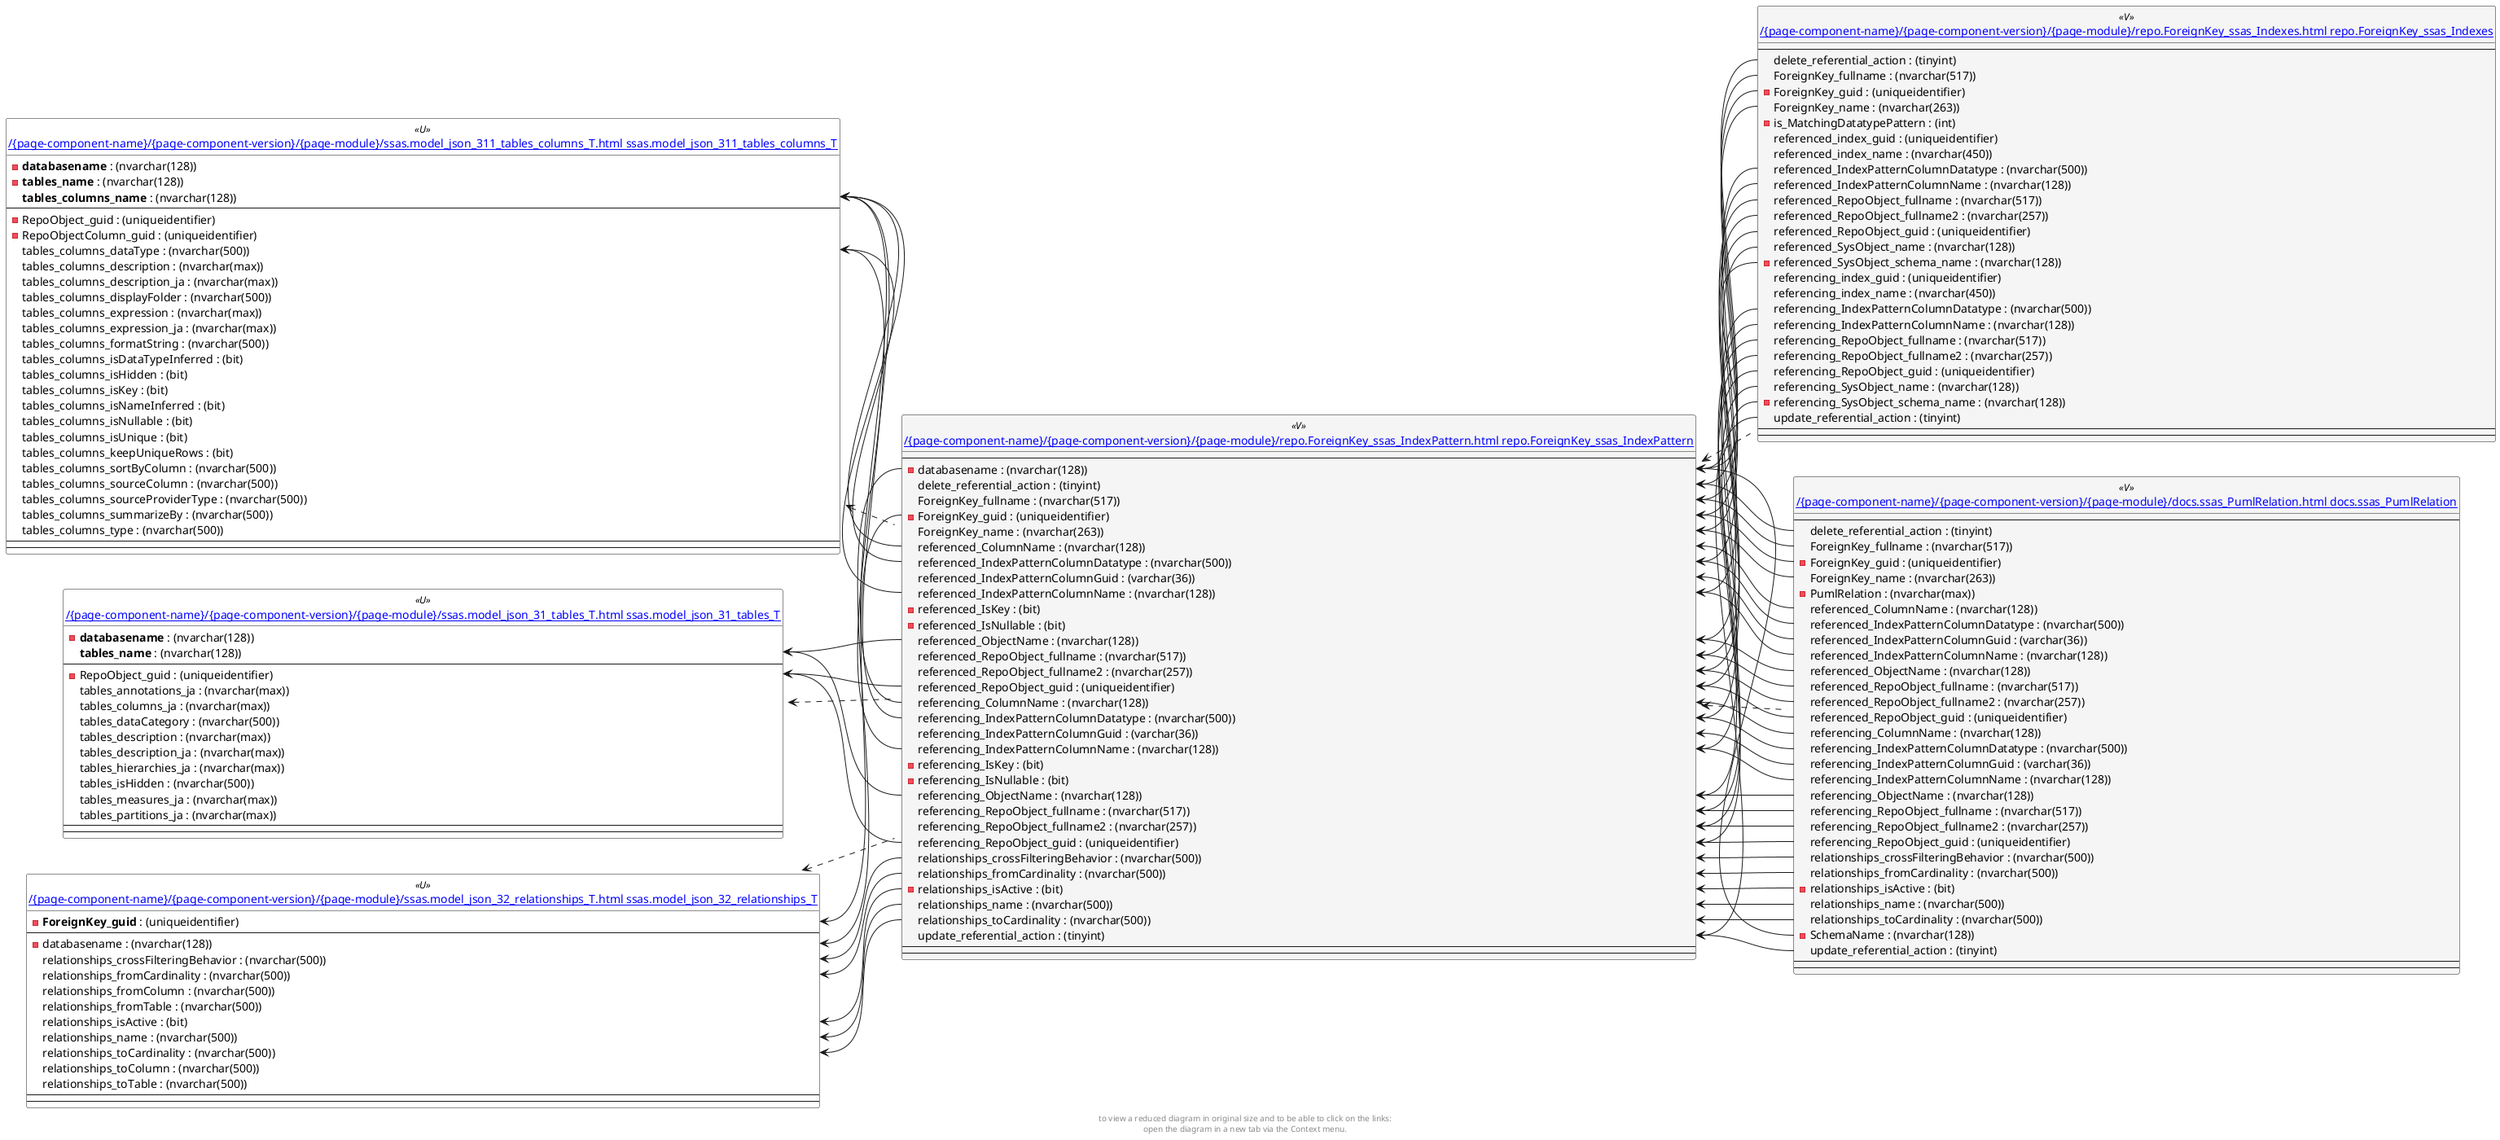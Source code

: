 @startuml
left to right direction
'top to bottom direction
hide circle
'avoide "." issues:
set namespaceSeparator none


skinparam class {
  BackgroundColor White
  BackgroundColor<<FN>> Yellow
  BackgroundColor<<FS>> Yellow
  BackgroundColor<<FT>> LightGray
  BackgroundColor<<IF>> Yellow
  BackgroundColor<<IS>> Yellow
  BackgroundColor<<P>> Aqua
  BackgroundColor<<PC>> Aqua
  BackgroundColor<<SN>> Yellow
  BackgroundColor<<SO>> SlateBlue
  BackgroundColor<<TF>> LightGray
  BackgroundColor<<TR>> Tomato
  BackgroundColor<<U>> White
  BackgroundColor<<V>> WhiteSmoke
  BackgroundColor<<X>> Aqua
}


entity "[[{site-url}/{page-component-name}/{page-component-version}/{page-module}/docs.ssas_PumlRelation.html docs.ssas_PumlRelation]]" as docs.ssas_PumlRelation << V >> {
  --
  delete_referential_action : (tinyint)
  ForeignKey_fullname : (nvarchar(517))
  - ForeignKey_guid : (uniqueidentifier)
  ForeignKey_name : (nvarchar(263))
  - PumlRelation : (nvarchar(max))
  referenced_ColumnName : (nvarchar(128))
  referenced_IndexPatternColumnDatatype : (nvarchar(500))
  referenced_IndexPatternColumnGuid : (varchar(36))
  referenced_IndexPatternColumnName : (nvarchar(128))
  referenced_ObjectName : (nvarchar(128))
  referenced_RepoObject_fullname : (nvarchar(517))
  referenced_RepoObject_fullname2 : (nvarchar(257))
  referenced_RepoObject_guid : (uniqueidentifier)
  referencing_ColumnName : (nvarchar(128))
  referencing_IndexPatternColumnDatatype : (nvarchar(500))
  referencing_IndexPatternColumnGuid : (varchar(36))
  referencing_IndexPatternColumnName : (nvarchar(128))
  referencing_ObjectName : (nvarchar(128))
  referencing_RepoObject_fullname : (nvarchar(517))
  referencing_RepoObject_fullname2 : (nvarchar(257))
  referencing_RepoObject_guid : (uniqueidentifier)
  relationships_crossFilteringBehavior : (nvarchar(500))
  relationships_fromCardinality : (nvarchar(500))
  - relationships_isActive : (bit)
  relationships_name : (nvarchar(500))
  relationships_toCardinality : (nvarchar(500))
  - SchemaName : (nvarchar(128))
  update_referential_action : (tinyint)
  --
  --
}

entity "[[{site-url}/{page-component-name}/{page-component-version}/{page-module}/repo.ForeignKey_ssas_Indexes.html repo.ForeignKey_ssas_Indexes]]" as repo.ForeignKey_ssas_Indexes << V >> {
  --
  delete_referential_action : (tinyint)
  ForeignKey_fullname : (nvarchar(517))
  - ForeignKey_guid : (uniqueidentifier)
  ForeignKey_name : (nvarchar(263))
  - is_MatchingDatatypePattern : (int)
  referenced_index_guid : (uniqueidentifier)
  referenced_index_name : (nvarchar(450))
  referenced_IndexPatternColumnDatatype : (nvarchar(500))
  referenced_IndexPatternColumnName : (nvarchar(128))
  referenced_RepoObject_fullname : (nvarchar(517))
  referenced_RepoObject_fullname2 : (nvarchar(257))
  referenced_RepoObject_guid : (uniqueidentifier)
  referenced_SysObject_name : (nvarchar(128))
  - referenced_SysObject_schema_name : (nvarchar(128))
  referencing_index_guid : (uniqueidentifier)
  referencing_index_name : (nvarchar(450))
  referencing_IndexPatternColumnDatatype : (nvarchar(500))
  referencing_IndexPatternColumnName : (nvarchar(128))
  referencing_RepoObject_fullname : (nvarchar(517))
  referencing_RepoObject_fullname2 : (nvarchar(257))
  referencing_RepoObject_guid : (uniqueidentifier)
  referencing_SysObject_name : (nvarchar(128))
  - referencing_SysObject_schema_name : (nvarchar(128))
  update_referential_action : (tinyint)
  --
  --
}

entity "[[{site-url}/{page-component-name}/{page-component-version}/{page-module}/repo.ForeignKey_ssas_IndexPattern.html repo.ForeignKey_ssas_IndexPattern]]" as repo.ForeignKey_ssas_IndexPattern << V >> {
  --
  - databasename : (nvarchar(128))
  delete_referential_action : (tinyint)
  ForeignKey_fullname : (nvarchar(517))
  - ForeignKey_guid : (uniqueidentifier)
  ForeignKey_name : (nvarchar(263))
  referenced_ColumnName : (nvarchar(128))
  referenced_IndexPatternColumnDatatype : (nvarchar(500))
  referenced_IndexPatternColumnGuid : (varchar(36))
  referenced_IndexPatternColumnName : (nvarchar(128))
  - referenced_IsKey : (bit)
  - referenced_IsNullable : (bit)
  referenced_ObjectName : (nvarchar(128))
  referenced_RepoObject_fullname : (nvarchar(517))
  referenced_RepoObject_fullname2 : (nvarchar(257))
  referenced_RepoObject_guid : (uniqueidentifier)
  referencing_ColumnName : (nvarchar(128))
  referencing_IndexPatternColumnDatatype : (nvarchar(500))
  referencing_IndexPatternColumnGuid : (varchar(36))
  referencing_IndexPatternColumnName : (nvarchar(128))
  - referencing_IsKey : (bit)
  - referencing_IsNullable : (bit)
  referencing_ObjectName : (nvarchar(128))
  referencing_RepoObject_fullname : (nvarchar(517))
  referencing_RepoObject_fullname2 : (nvarchar(257))
  referencing_RepoObject_guid : (uniqueidentifier)
  relationships_crossFilteringBehavior : (nvarchar(500))
  relationships_fromCardinality : (nvarchar(500))
  - relationships_isActive : (bit)
  relationships_name : (nvarchar(500))
  relationships_toCardinality : (nvarchar(500))
  update_referential_action : (tinyint)
  --
  --
}

entity "[[{site-url}/{page-component-name}/{page-component-version}/{page-module}/ssas.model_json_31_tables_T.html ssas.model_json_31_tables_T]]" as ssas.model_json_31_tables_T << U >> {
  - **databasename** : (nvarchar(128))
  **tables_name** : (nvarchar(128))
  --
  - RepoObject_guid : (uniqueidentifier)
  tables_annotations_ja : (nvarchar(max))
  tables_columns_ja : (nvarchar(max))
  tables_dataCategory : (nvarchar(500))
  tables_description : (nvarchar(max))
  tables_description_ja : (nvarchar(max))
  tables_hierarchies_ja : (nvarchar(max))
  tables_isHidden : (nvarchar(500))
  tables_measures_ja : (nvarchar(max))
  tables_partitions_ja : (nvarchar(max))
  --
  --
}

entity "[[{site-url}/{page-component-name}/{page-component-version}/{page-module}/ssas.model_json_311_tables_columns_T.html ssas.model_json_311_tables_columns_T]]" as ssas.model_json_311_tables_columns_T << U >> {
  - **databasename** : (nvarchar(128))
  - **tables_name** : (nvarchar(128))
  **tables_columns_name** : (nvarchar(128))
  --
  - RepoObject_guid : (uniqueidentifier)
  - RepoObjectColumn_guid : (uniqueidentifier)
  tables_columns_dataType : (nvarchar(500))
  tables_columns_description : (nvarchar(max))
  tables_columns_description_ja : (nvarchar(max))
  tables_columns_displayFolder : (nvarchar(500))
  tables_columns_expression : (nvarchar(max))
  tables_columns_expression_ja : (nvarchar(max))
  tables_columns_formatString : (nvarchar(500))
  tables_columns_isDataTypeInferred : (bit)
  tables_columns_isHidden : (bit)
  tables_columns_isKey : (bit)
  tables_columns_isNameInferred : (bit)
  tables_columns_isNullable : (bit)
  tables_columns_isUnique : (bit)
  tables_columns_keepUniqueRows : (bit)
  tables_columns_sortByColumn : (nvarchar(500))
  tables_columns_sourceColumn : (nvarchar(500))
  tables_columns_sourceProviderType : (nvarchar(500))
  tables_columns_summarizeBy : (nvarchar(500))
  tables_columns_type : (nvarchar(500))
  --
  --
}

entity "[[{site-url}/{page-component-name}/{page-component-version}/{page-module}/ssas.model_json_32_relationships_T.html ssas.model_json_32_relationships_T]]" as ssas.model_json_32_relationships_T << U >> {
  - **ForeignKey_guid** : (uniqueidentifier)
  --
  - databasename : (nvarchar(128))
  relationships_crossFilteringBehavior : (nvarchar(500))
  relationships_fromCardinality : (nvarchar(500))
  relationships_fromColumn : (nvarchar(500))
  relationships_fromTable : (nvarchar(500))
  relationships_isActive : (bit)
  relationships_name : (nvarchar(500))
  relationships_toCardinality : (nvarchar(500))
  relationships_toColumn : (nvarchar(500))
  relationships_toTable : (nvarchar(500))
  --
  --
}

repo.ForeignKey_ssas_IndexPattern <.. repo.ForeignKey_ssas_Indexes
repo.ForeignKey_ssas_IndexPattern <.. docs.ssas_PumlRelation
ssas.model_json_31_tables_T <.. repo.ForeignKey_ssas_IndexPattern
ssas.model_json_311_tables_columns_T <.. repo.ForeignKey_ssas_IndexPattern
ssas.model_json_32_relationships_T <.. repo.ForeignKey_ssas_IndexPattern
repo.ForeignKey_ssas_IndexPattern::databasename <-- repo.ForeignKey_ssas_Indexes::referenced_SysObject_schema_name
repo.ForeignKey_ssas_IndexPattern::databasename <-- repo.ForeignKey_ssas_Indexes::referencing_SysObject_schema_name
repo.ForeignKey_ssas_IndexPattern::databasename <-- docs.ssas_PumlRelation::SchemaName
repo.ForeignKey_ssas_IndexPattern::delete_referential_action <-- repo.ForeignKey_ssas_Indexes::delete_referential_action
repo.ForeignKey_ssas_IndexPattern::delete_referential_action <-- docs.ssas_PumlRelation::delete_referential_action
repo.ForeignKey_ssas_IndexPattern::ForeignKey_fullname <-- repo.ForeignKey_ssas_Indexes::ForeignKey_fullname
repo.ForeignKey_ssas_IndexPattern::ForeignKey_fullname <-- docs.ssas_PumlRelation::ForeignKey_fullname
repo.ForeignKey_ssas_IndexPattern::ForeignKey_guid <-- repo.ForeignKey_ssas_Indexes::ForeignKey_guid
repo.ForeignKey_ssas_IndexPattern::ForeignKey_guid <-- docs.ssas_PumlRelation::ForeignKey_guid
repo.ForeignKey_ssas_IndexPattern::ForeignKey_name <-- repo.ForeignKey_ssas_Indexes::ForeignKey_name
repo.ForeignKey_ssas_IndexPattern::ForeignKey_name <-- docs.ssas_PumlRelation::ForeignKey_name
repo.ForeignKey_ssas_IndexPattern::referenced_ColumnName <-- docs.ssas_PumlRelation::referenced_ColumnName
repo.ForeignKey_ssas_IndexPattern::referenced_IndexPatternColumnDatatype <-- repo.ForeignKey_ssas_Indexes::referenced_IndexPatternColumnDatatype
repo.ForeignKey_ssas_IndexPattern::referenced_IndexPatternColumnDatatype <-- docs.ssas_PumlRelation::referenced_IndexPatternColumnDatatype
repo.ForeignKey_ssas_IndexPattern::referenced_IndexPatternColumnGuid <-- docs.ssas_PumlRelation::referenced_IndexPatternColumnGuid
repo.ForeignKey_ssas_IndexPattern::referenced_IndexPatternColumnName <-- repo.ForeignKey_ssas_Indexes::referenced_IndexPatternColumnName
repo.ForeignKey_ssas_IndexPattern::referenced_IndexPatternColumnName <-- docs.ssas_PumlRelation::referenced_IndexPatternColumnName
repo.ForeignKey_ssas_IndexPattern::referenced_ObjectName <-- repo.ForeignKey_ssas_Indexes::referenced_SysObject_name
repo.ForeignKey_ssas_IndexPattern::referenced_ObjectName <-- docs.ssas_PumlRelation::referenced_ObjectName
repo.ForeignKey_ssas_IndexPattern::referenced_RepoObject_fullname <-- repo.ForeignKey_ssas_Indexes::referenced_RepoObject_fullname
repo.ForeignKey_ssas_IndexPattern::referenced_RepoObject_fullname <-- docs.ssas_PumlRelation::referenced_RepoObject_fullname
repo.ForeignKey_ssas_IndexPattern::referenced_RepoObject_fullname2 <-- repo.ForeignKey_ssas_Indexes::referenced_RepoObject_fullname2
repo.ForeignKey_ssas_IndexPattern::referenced_RepoObject_fullname2 <-- docs.ssas_PumlRelation::referenced_RepoObject_fullname2
repo.ForeignKey_ssas_IndexPattern::referenced_RepoObject_guid <-- repo.ForeignKey_ssas_Indexes::referenced_RepoObject_guid
repo.ForeignKey_ssas_IndexPattern::referenced_RepoObject_guid <-- docs.ssas_PumlRelation::referenced_RepoObject_guid
repo.ForeignKey_ssas_IndexPattern::referencing_ColumnName <-- docs.ssas_PumlRelation::referencing_ColumnName
repo.ForeignKey_ssas_IndexPattern::referencing_IndexPatternColumnDatatype <-- repo.ForeignKey_ssas_Indexes::referencing_IndexPatternColumnDatatype
repo.ForeignKey_ssas_IndexPattern::referencing_IndexPatternColumnDatatype <-- docs.ssas_PumlRelation::referencing_IndexPatternColumnDatatype
repo.ForeignKey_ssas_IndexPattern::referencing_IndexPatternColumnGuid <-- docs.ssas_PumlRelation::referencing_IndexPatternColumnGuid
repo.ForeignKey_ssas_IndexPattern::referencing_IndexPatternColumnName <-- repo.ForeignKey_ssas_Indexes::referencing_IndexPatternColumnName
repo.ForeignKey_ssas_IndexPattern::referencing_IndexPatternColumnName <-- docs.ssas_PumlRelation::referencing_IndexPatternColumnName
repo.ForeignKey_ssas_IndexPattern::referencing_ObjectName <-- repo.ForeignKey_ssas_Indexes::referencing_SysObject_name
repo.ForeignKey_ssas_IndexPattern::referencing_ObjectName <-- docs.ssas_PumlRelation::referencing_ObjectName
repo.ForeignKey_ssas_IndexPattern::referencing_RepoObject_fullname <-- repo.ForeignKey_ssas_Indexes::referencing_RepoObject_fullname
repo.ForeignKey_ssas_IndexPattern::referencing_RepoObject_fullname <-- docs.ssas_PumlRelation::referencing_RepoObject_fullname
repo.ForeignKey_ssas_IndexPattern::referencing_RepoObject_fullname2 <-- repo.ForeignKey_ssas_Indexes::referencing_RepoObject_fullname2
repo.ForeignKey_ssas_IndexPattern::referencing_RepoObject_fullname2 <-- docs.ssas_PumlRelation::referencing_RepoObject_fullname2
repo.ForeignKey_ssas_IndexPattern::referencing_RepoObject_guid <-- repo.ForeignKey_ssas_Indexes::referencing_RepoObject_guid
repo.ForeignKey_ssas_IndexPattern::referencing_RepoObject_guid <-- docs.ssas_PumlRelation::referencing_RepoObject_guid
repo.ForeignKey_ssas_IndexPattern::relationships_crossFilteringBehavior <-- docs.ssas_PumlRelation::relationships_crossFilteringBehavior
repo.ForeignKey_ssas_IndexPattern::relationships_fromCardinality <-- docs.ssas_PumlRelation::relationships_fromCardinality
repo.ForeignKey_ssas_IndexPattern::relationships_isActive <-- docs.ssas_PumlRelation::relationships_isActive
repo.ForeignKey_ssas_IndexPattern::relationships_name <-- docs.ssas_PumlRelation::relationships_name
repo.ForeignKey_ssas_IndexPattern::relationships_toCardinality <-- docs.ssas_PumlRelation::relationships_toCardinality
repo.ForeignKey_ssas_IndexPattern::update_referential_action <-- repo.ForeignKey_ssas_Indexes::update_referential_action
repo.ForeignKey_ssas_IndexPattern::update_referential_action <-- docs.ssas_PumlRelation::update_referential_action
ssas.model_json_31_tables_T::RepoObject_guid <-- repo.ForeignKey_ssas_IndexPattern::referenced_RepoObject_guid
ssas.model_json_31_tables_T::RepoObject_guid <-- repo.ForeignKey_ssas_IndexPattern::referencing_RepoObject_guid
ssas.model_json_31_tables_T::tables_name <-- repo.ForeignKey_ssas_IndexPattern::referenced_ObjectName
ssas.model_json_31_tables_T::tables_name <-- repo.ForeignKey_ssas_IndexPattern::referencing_ObjectName
ssas.model_json_311_tables_columns_T::tables_columns_dataType <-- repo.ForeignKey_ssas_IndexPattern::referenced_IndexPatternColumnDatatype
ssas.model_json_311_tables_columns_T::tables_columns_dataType <-- repo.ForeignKey_ssas_IndexPattern::referencing_IndexPatternColumnDatatype
ssas.model_json_311_tables_columns_T::tables_columns_name <-- repo.ForeignKey_ssas_IndexPattern::referenced_IndexPatternColumnName
ssas.model_json_311_tables_columns_T::tables_columns_name <-- repo.ForeignKey_ssas_IndexPattern::referencing_IndexPatternColumnName
ssas.model_json_311_tables_columns_T::tables_columns_name <-- repo.ForeignKey_ssas_IndexPattern::referenced_ColumnName
ssas.model_json_311_tables_columns_T::tables_columns_name <-- repo.ForeignKey_ssas_IndexPattern::referencing_ColumnName
ssas.model_json_32_relationships_T::databasename <-- repo.ForeignKey_ssas_IndexPattern::databasename
ssas.model_json_32_relationships_T::ForeignKey_guid <-- repo.ForeignKey_ssas_IndexPattern::ForeignKey_guid
ssas.model_json_32_relationships_T::relationships_crossFilteringBehavior <-- repo.ForeignKey_ssas_IndexPattern::relationships_crossFilteringBehavior
ssas.model_json_32_relationships_T::relationships_fromCardinality <-- repo.ForeignKey_ssas_IndexPattern::relationships_fromCardinality
ssas.model_json_32_relationships_T::relationships_isActive <-- repo.ForeignKey_ssas_IndexPattern::relationships_isActive
ssas.model_json_32_relationships_T::relationships_name <-- repo.ForeignKey_ssas_IndexPattern::relationships_name
ssas.model_json_32_relationships_T::relationships_toCardinality <-- repo.ForeignKey_ssas_IndexPattern::relationships_toCardinality
footer
to view a reduced diagram in original size and to be able to click on the links:
open the diagram in a new tab via the Context menu.
end footer

@enduml

